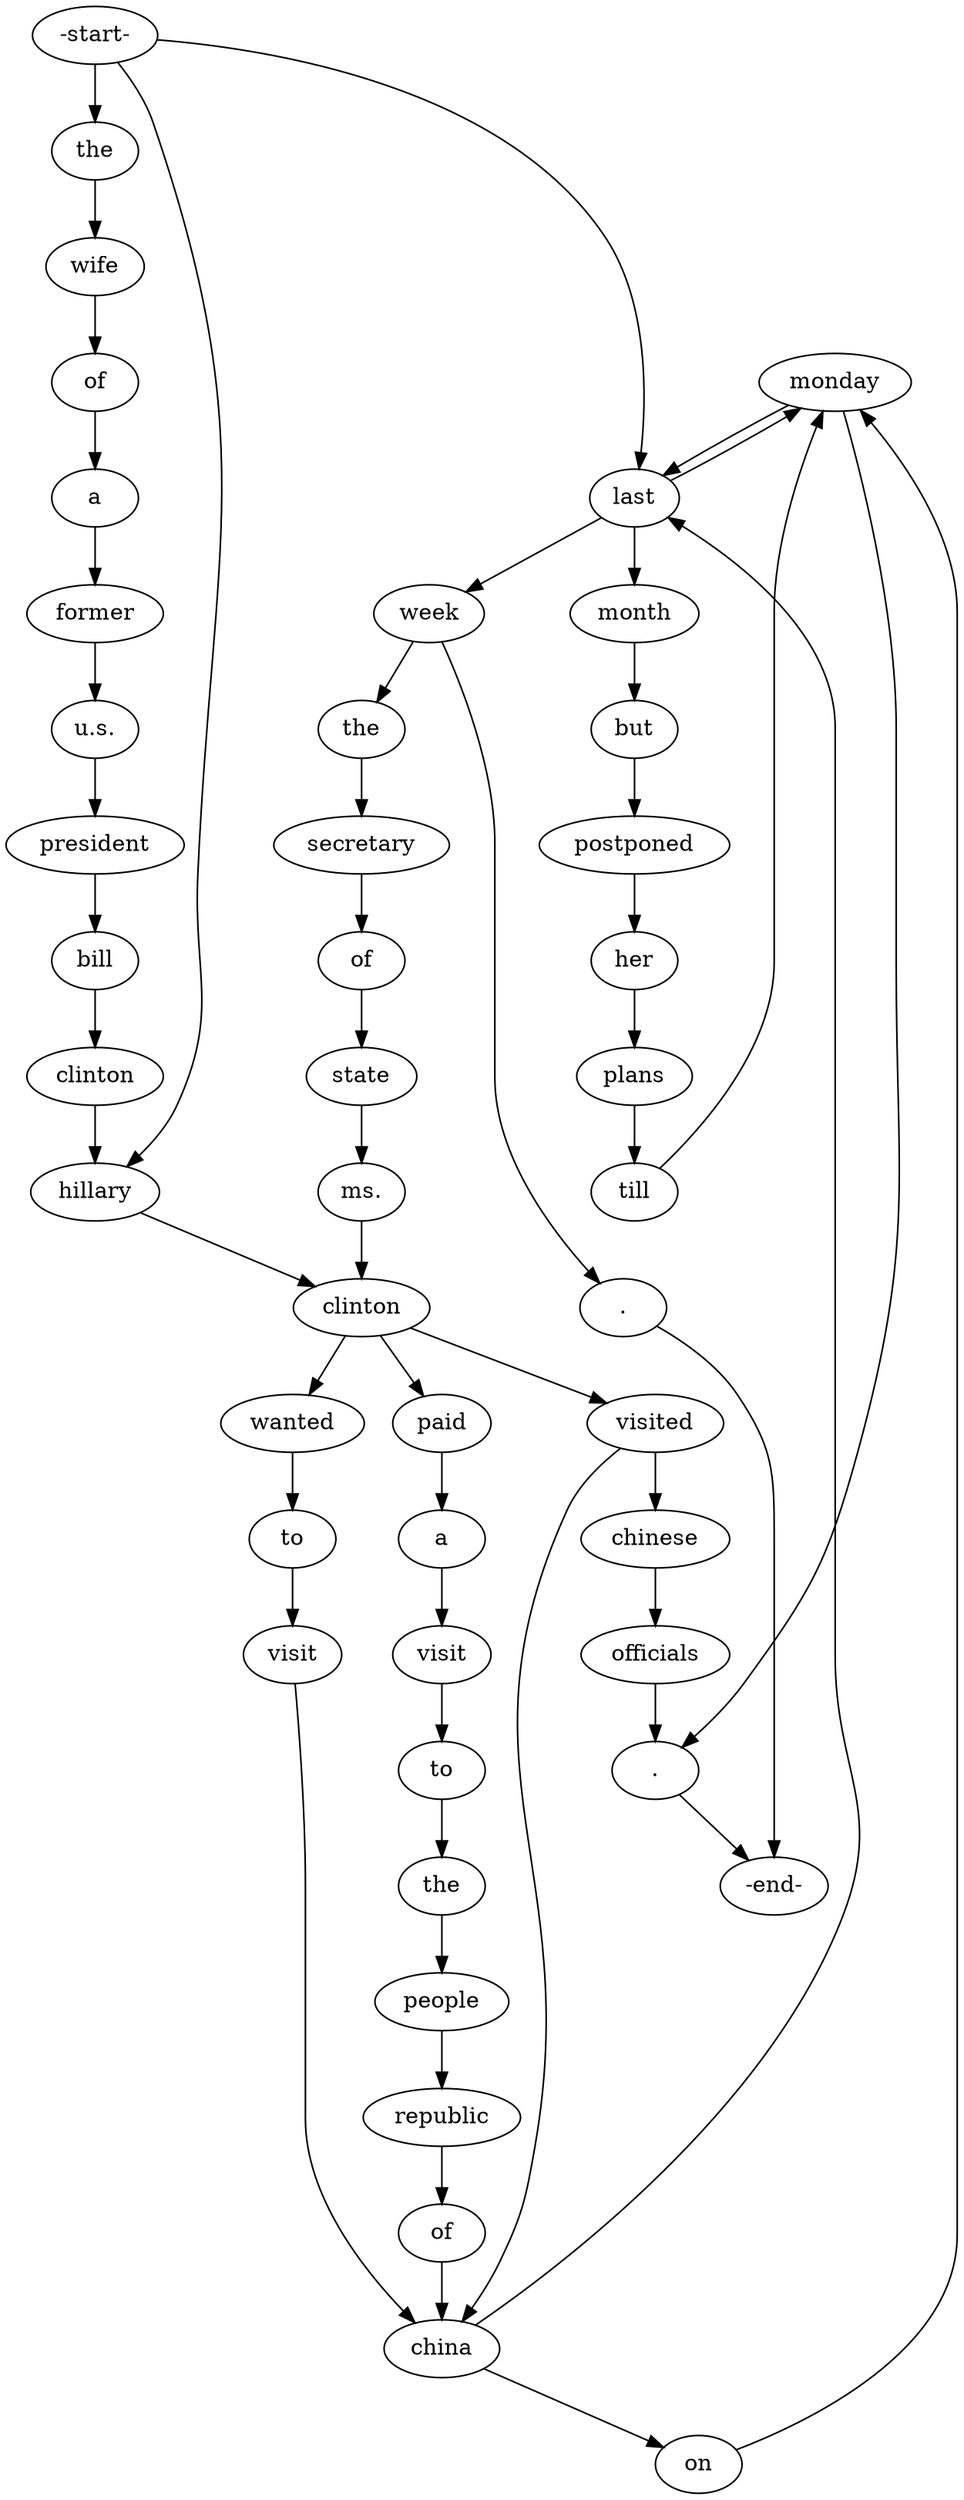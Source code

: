 strict digraph  {
	node [label="\N"];
	"('monday/-/NNP', 0)"	 [info="[(0, 15), (1, 14), (2, 13)]",
		label=monday];
	"('last/-/JJ', 0)"	 [info="[(0, 14), (1, 7), (1, 15), (3, 1)]",
		label=last];
	"('monday/-/NNP', 0)" -> "('last/-/JJ', 0)"	 [weight=0.583333333333];
	"('./-/PUNCT', 0)"	 [info="[(0, 16), (2, 14), (3, 12)]",
		label="."];
	"('monday/-/NNP', 0)" -> "('./-/PUNCT', 0)"	 [weight=0.333333333333];
	"('republic/-/NNP', 0)"	 [info="[(2, 9)]",
		label=republic];
	"('of/-/IN', 1)"	 [info="[(2, 10)]",
		label=of];
	"('republic/-/NNP', 0)" -> "('of/-/IN', 1)"	 [weight=2.0];
	"('a/-/DT', 0)"	 [info="[(0, 4)]",
		label=a];
	"('former/-/JJ', 0)"	 [info="[(0, 5)]",
		label=former];
	"('a/-/DT', 0)" -> "('former/-/JJ', 0)"	 [weight=2.0];
	"('bill/-/NNP', 0)"	 [info="[(0, 8)]",
		label=bill];
	"('clinton/-/NNP', 0)"	 [info="[(0, 9)]",
		label=clinton];
	"('bill/-/NNP', 0)" -> "('clinton/-/NNP', 0)"	 [weight=2.0];
	"('u.s./-/NNP', 0)"	 [info="[(0, 6)]",
		label="u.s."];
	"('former/-/JJ', 0)" -> "('u.s./-/NNP', 0)"	 [weight=2.0];
	"('clinton/-/NNP', 1)"	 [info="[(0, 11), (1, 2), (2, 2), (3, 8)]",
		label=clinton];
	"('paid/-/VBD', 0)"	 [info="[(2, 3)]",
		label=paid];
	"('clinton/-/NNP', 1)" -> "('paid/-/VBD', 0)"	 [weight=1.25];
	"('wanted/-/VBD', 0)"	 [info="[(1, 3)]",
		label=wanted];
	"('clinton/-/NNP', 1)" -> "('wanted/-/VBD', 0)"	 [weight=1.25];
	"('visited/-/VBD', 0)"	 [info="[(0, 12), (3, 9)]",
		label=visited];
	"('clinton/-/NNP', 1)" -> "('visited/-/VBD', 0)"	 [weight=0.375];
	"('the/-/DT', 2)"	 [info="[(3, 3)]",
		label=the];
	"('secretary/-/NNP', 0)"	 [info="[(3, 4)]",
		label=secretary];
	"('the/-/DT', 2)" -> "('secretary/-/NNP', 0)"	 [weight=2.0];
	"('china/-/NNP', 0)"	 [info="[(0, 13), (1, 6), (2, 11)]",
		label=china];
	"('of/-/IN', 1)" -> "('china/-/NNP', 0)"	 [weight=1.33333333333];
	"('visit/-/VB', 0)"	 [info="[(1, 5)]",
		label=visit];
	"('visit/-/VB', 0)" -> "('china/-/NNP', 0)"	 [weight=1.33333333333];
	"('a/-/DT', 1)"	 [info="[(2, 4)]",
		label=a];
	"('paid/-/VBD', 0)" -> "('a/-/DT', 1)"	 [weight=2.0];
	"('last/-/JJ', 0)" -> "('monday/-/NNP', 0)"	 [weight=0.510416666667];
	"('month/-/NN', 0)"	 [info="[(1, 8)]",
		label=month];
	"('last/-/JJ', 0)" -> "('month/-/NN', 0)"	 [weight=1.25];
	"('week/-/NN', 0)"	 [info="[(1, 16), (3, 2)]",
		label=week];
	"('last/-/JJ', 0)" -> "('week/-/NN', 0)"	 [weight=0.375];
	"('till/-/IN', 0)"	 [info="[(1, 13)]",
		label=till];
	"('till/-/IN', 0)" -> "('monday/-/NNP', 0)"	 [weight=1.33333333333];
	"('but/-/CC', 0)"	 [info="[(1, 9)]",
		label=but];
	"('postponed/-/VBD', 0)"	 [info="[(1, 10)]",
		label=postponed];
	"('but/-/CC', 0)" -> "('postponed/-/VBD', 0)"	 [weight=2.0];
	"('visit/-/NN', 0)"	 [info="[(2, 5)]",
		label=visit];
	"('a/-/DT', 1)" -> "('visit/-/NN', 0)"	 [weight=2.0];
	"('her/-/PRP$', 0)"	 [info="[(1, 11)]",
		label=her];
	"('postponed/-/VBD', 0)" -> "('her/-/PRP$', 0)"	 [weight=2.0];
	"('hillary/-/NNP', 0)"	 [info="[(0, 10), (1, 1), (2, 1)]",
		label=hillary];
	"('clinton/-/NNP', 0)" -> "('hillary/-/NNP', 0)"	 [weight=1.33333333333];
	"('of/-/IN', 2)"	 [info="[(3, 5)]",
		label=of];
	"('secretary/-/NNP', 0)" -> "('of/-/IN', 2)"	 [weight=2.0];
	"('state/-/NNP', 0)"	 [info="[(3, 6)]",
		label=state];
	"('of/-/IN', 2)" -> "('state/-/NNP', 0)"	 [weight=2.0];
	"('month/-/NN', 0)" -> "('but/-/CC', 0)"	 [weight=2.0];
	"('ms./-/NNP', 0)"	 [info="[(3, 7)]",
		label="ms."];
	"('ms./-/NNP', 0)" -> "('clinton/-/NNP', 1)"	 [weight=1.25];
	"('officials/-/NNS', 0)"	 [info="[(3, 11)]",
		label=officials];
	"('officials/-/NNS', 0)" -> "('./-/PUNCT', 0)"	 [weight=1.33333333333];
	"('hillary/-/NNP', 0)" -> "('clinton/-/NNP', 1)"	 [weight=0.194444444444];
	"('to/-/TO', 0)"	 [info="[(1, 4)]",
		label=to];
	"('to/-/TO', 0)" -> "('visit/-/VB', 0)"	 [weight=2.0];
	"('china/-/NNP', 0)" -> "('last/-/JJ', 0)"	 [weight=0.291666666667];
	"('on/-/IN', 0)"	 [info="[(2, 12)]",
		label=on];
	"('china/-/NNP', 0)" -> "('on/-/IN', 0)"	 [weight=1.33333333333];
	"('-end-/-/-end-', 0)"	 [info="[(0, 17), (1, 18), (2, 15), (3, 13)]",
		label="-end-"];
	"('wife/-/NN', 0)"	 [info="[(0, 2)]",
		label=wife];
	"('of/-/IN', 0)"	 [info="[(0, 3)]",
		label=of];
	"('wife/-/NN', 0)" -> "('of/-/IN', 0)"	 [weight=2.0];
	"('to/-/TO', 1)"	 [info="[(2, 6)]",
		label=to];
	"('the/-/DT', 1)"	 [info="[(2, 7)]",
		label=the];
	"('to/-/TO', 1)" -> "('the/-/DT', 1)"	 [weight=2.0];
	"('./-/PUNCT', 0)" -> "('-end-/-/-end-', 0)"	 [weight=0.194444444444];
	"('the/-/DT', 0)"	 [info="[(0, 1)]",
		label=the];
	"('the/-/DT', 0)" -> "('wife/-/NN', 0)"	 [weight=2.0];
	"('on/-/IN', 0)" -> "('monday/-/NNP', 0)"	 [weight=1.33333333333];
	"('plans/-/NNS', 0)"	 [info="[(1, 12)]",
		label=plans];
	"('plans/-/NNS', 0)" -> "('till/-/IN', 0)"	 [weight=2.0];
	"('week/-/NN', 0)" -> "('the/-/DT', 2)"	 [weight=1.5];
	"('./-/PUNCT', 1)"	 [info="[(1, 17)]",
		label="."];
	"('week/-/NN', 0)" -> "('./-/PUNCT', 1)"	 [weight=1.5];
	"('president/-/NN', 0)"	 [info="[(0, 7)]",
		label=president];
	"('u.s./-/NNP', 0)" -> "('president/-/NN', 0)"	 [weight=2.0];
	"('wanted/-/VBD', 0)" -> "('to/-/TO', 0)"	 [weight=2.0];
	"('./-/PUNCT', 1)" -> "('-end-/-/-end-', 0)"	 [weight=1.25];
	"('people/-/NNP', 0)"	 [info="[(2, 8)]",
		label=people];
	"('people/-/NNP', 0)" -> "('republic/-/NNP', 0)"	 [weight=2.0];
	"('president/-/NN', 0)" -> "('bill/-/NNP', 0)"	 [weight=2.0];
	"('-start-/-/-start-', 0)"	 [info="[(0, 0), (1, 0), (2, 0), (3, 0)]",
		label="-start-"];
	"('-start-/-/-start-', 0)" -> "('last/-/JJ', 0)"	 [weight=0.411764705882];
	"('-start-/-/-start-', 0)" -> "('hillary/-/NNP', 0)"	 [weight=0.277777777778];
	"('-start-/-/-start-', 0)" -> "('the/-/DT', 0)"	 [weight=1.25];
	"('the/-/DT', 1)" -> "('people/-/NNP', 0)"	 [weight=2.0];
	"('state/-/NNP', 0)" -> "('ms./-/NNP', 0)"	 [weight=2.0];
	"('of/-/IN', 0)" -> "('a/-/DT', 0)"	 [weight=2.0];
	"('visit/-/NN', 0)" -> "('to/-/TO', 1)"	 [weight=2.0];
	"('chinese/-/JJ', 0)"	 [info="[(3, 10)]",
		label=chinese];
	"('chinese/-/JJ', 0)" -> "('officials/-/NNS', 0)"	 [weight=2.0];
	"('visited/-/VBD', 0)" -> "('china/-/NNP', 0)"	 [weight=0.833333333333];
	"('visited/-/VBD', 0)" -> "('chinese/-/JJ', 0)"	 [weight=1.5];
	"('her/-/PRP$', 0)" -> "('plans/-/NNS', 0)"	 [weight=2.0];
}
